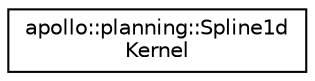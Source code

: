 digraph "Graphical Class Hierarchy"
{
  edge [fontname="Helvetica",fontsize="10",labelfontname="Helvetica",labelfontsize="10"];
  node [fontname="Helvetica",fontsize="10",shape=record];
  rankdir="LR";
  Node1 [label="apollo::planning::Spline1d\lKernel",height=0.2,width=0.4,color="black", fillcolor="white", style="filled",URL="$classapollo_1_1planning_1_1Spline1dKernel.html"];
}
